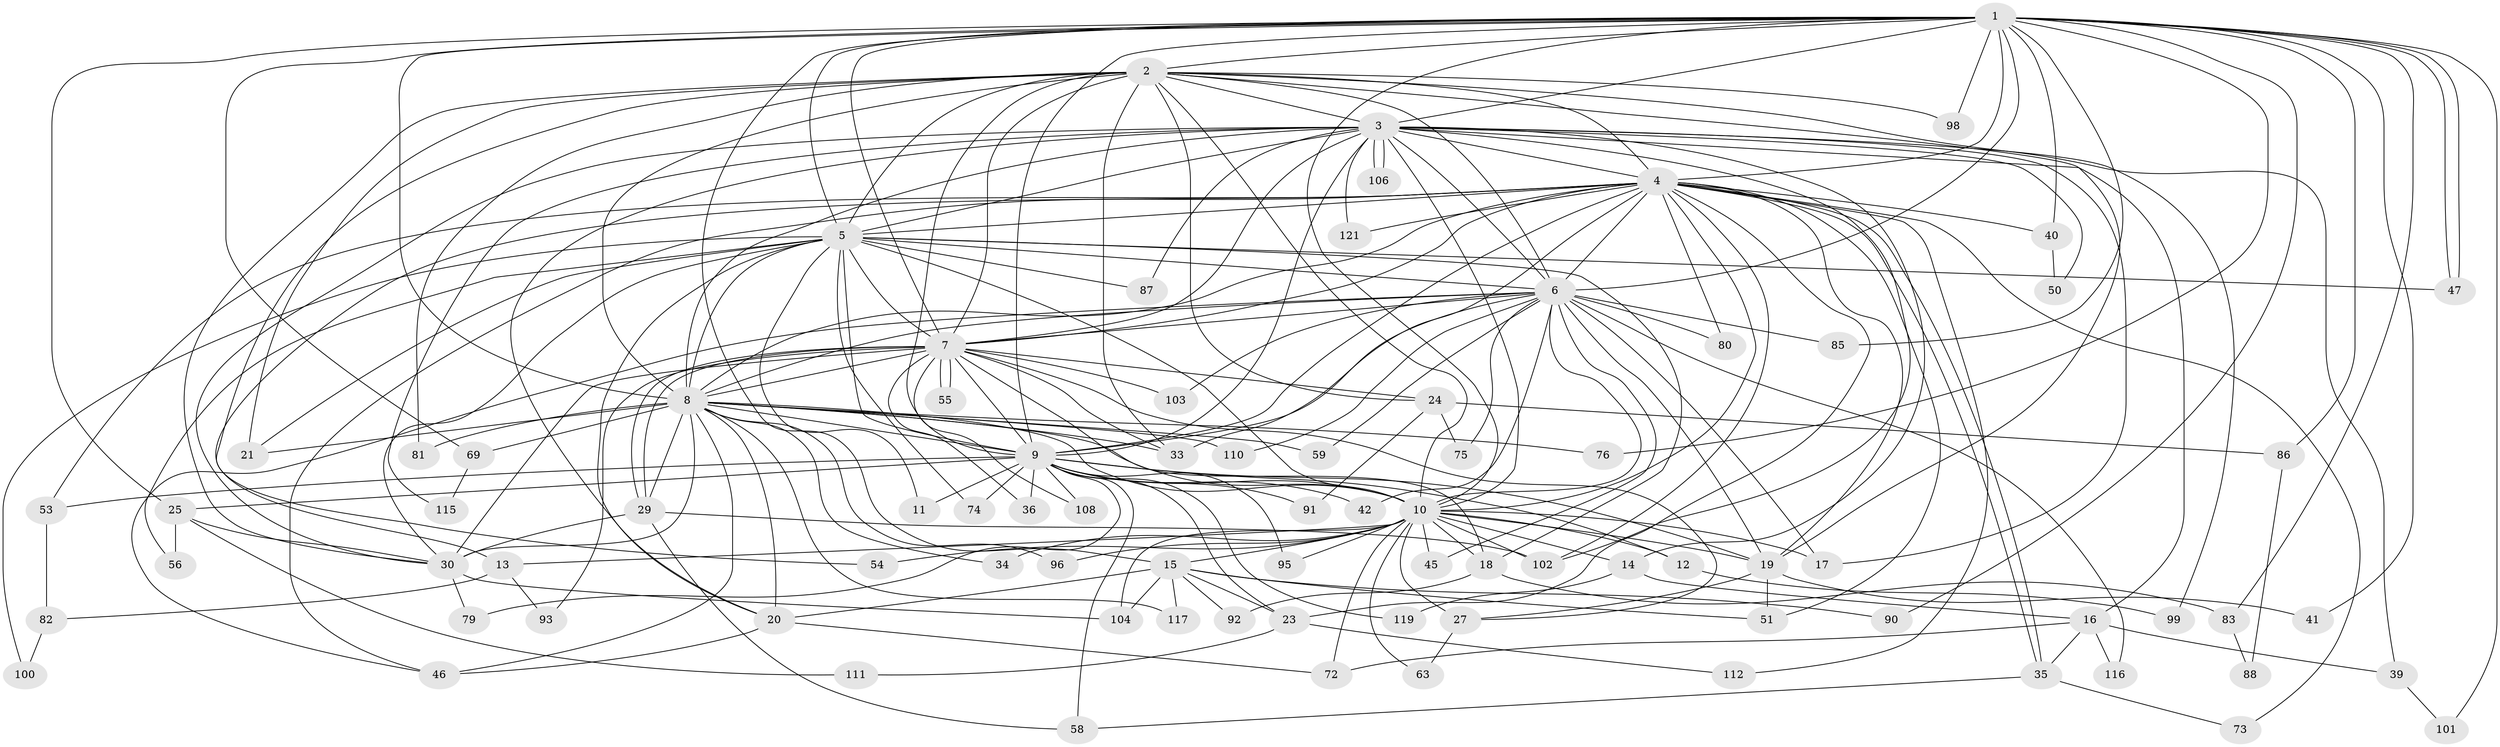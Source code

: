 // original degree distribution, {23: 0.02459016393442623, 18: 0.00819672131147541, 26: 0.00819672131147541, 19: 0.00819672131147541, 24: 0.01639344262295082, 20: 0.00819672131147541, 28: 0.00819672131147541, 2: 0.5327868852459017, 3: 0.22131147540983606, 4: 0.07377049180327869, 7: 0.02459016393442623, 6: 0.01639344262295082, 5: 0.04918032786885246}
// Generated by graph-tools (version 1.1) at 2025/17/03/04/25 18:17:57]
// undirected, 85 vertices, 223 edges
graph export_dot {
graph [start="1"]
  node [color=gray90,style=filled];
  1;
  2;
  3 [super="+89+97"];
  4 [super="+48"];
  5;
  6;
  7;
  8 [super="+28"];
  9;
  10 [super="+65"];
  11;
  12;
  13;
  14;
  15 [super="+49"];
  16;
  17;
  18 [super="+64"];
  19 [super="+70+44+26+22+61"];
  20 [super="+67+113"];
  21 [super="+109"];
  23;
  24;
  25;
  27 [super="+57"];
  29 [super="+52+37"];
  30 [super="+78+66+31"];
  33 [super="+38+43"];
  34;
  35 [super="+71"];
  36;
  39;
  40;
  41;
  42;
  45 [super="+114"];
  46 [super="+60"];
  47 [super="+77"];
  50;
  51 [super="+62"];
  53;
  54;
  55;
  56;
  58 [super="+107"];
  59;
  63;
  69;
  72;
  73;
  74;
  75;
  76;
  79;
  80 [super="+84"];
  81;
  82;
  83;
  85;
  86;
  87;
  88;
  90;
  91;
  92;
  93;
  95;
  96;
  98;
  99;
  100;
  101;
  102 [super="+105"];
  103;
  104 [super="+118"];
  106;
  108;
  110;
  111;
  112;
  115;
  116;
  117;
  119;
  121;
  1 -- 2;
  1 -- 3;
  1 -- 4;
  1 -- 5;
  1 -- 6;
  1 -- 7;
  1 -- 8;
  1 -- 9;
  1 -- 10;
  1 -- 15;
  1 -- 25;
  1 -- 40;
  1 -- 41;
  1 -- 47;
  1 -- 47;
  1 -- 69;
  1 -- 76;
  1 -- 83;
  1 -- 85;
  1 -- 86;
  1 -- 90;
  1 -- 98;
  1 -- 101;
  2 -- 3;
  2 -- 4;
  2 -- 5;
  2 -- 6;
  2 -- 7;
  2 -- 8;
  2 -- 9;
  2 -- 10;
  2 -- 24;
  2 -- 33;
  2 -- 39;
  2 -- 54;
  2 -- 81;
  2 -- 98;
  2 -- 19;
  2 -- 30;
  2 -- 21;
  3 -- 4;
  3 -- 5;
  3 -- 6;
  3 -- 7 [weight=2];
  3 -- 8;
  3 -- 9;
  3 -- 10;
  3 -- 14;
  3 -- 16;
  3 -- 50;
  3 -- 87;
  3 -- 99;
  3 -- 106;
  3 -- 106;
  3 -- 115;
  3 -- 121;
  3 -- 102;
  3 -- 17;
  3 -- 20;
  3 -- 30;
  4 -- 5;
  4 -- 6;
  4 -- 7;
  4 -- 8 [weight=2];
  4 -- 9;
  4 -- 10;
  4 -- 13;
  4 -- 19;
  4 -- 23;
  4 -- 33;
  4 -- 35;
  4 -- 35;
  4 -- 40;
  4 -- 46;
  4 -- 51;
  4 -- 53;
  4 -- 73;
  4 -- 80 [weight=2];
  4 -- 102;
  4 -- 112;
  4 -- 121;
  5 -- 6;
  5 -- 7;
  5 -- 8;
  5 -- 9;
  5 -- 10;
  5 -- 11;
  5 -- 20;
  5 -- 21;
  5 -- 30;
  5 -- 56;
  5 -- 74;
  5 -- 87;
  5 -- 100;
  5 -- 47;
  5 -- 18;
  6 -- 7;
  6 -- 8;
  6 -- 9;
  6 -- 10;
  6 -- 17;
  6 -- 19 [weight=4];
  6 -- 42;
  6 -- 45;
  6 -- 46;
  6 -- 59;
  6 -- 75;
  6 -- 80;
  6 -- 85;
  6 -- 103;
  6 -- 110;
  6 -- 116;
  7 -- 8 [weight=2];
  7 -- 9;
  7 -- 10;
  7 -- 24;
  7 -- 27;
  7 -- 29;
  7 -- 29;
  7 -- 30;
  7 -- 36;
  7 -- 55;
  7 -- 55;
  7 -- 93;
  7 -- 103;
  7 -- 108;
  7 -- 33;
  8 -- 9;
  8 -- 10;
  8 -- 18;
  8 -- 20;
  8 -- 21;
  8 -- 34;
  8 -- 76;
  8 -- 110;
  8 -- 117;
  8 -- 33;
  8 -- 96;
  8 -- 69;
  8 -- 81;
  8 -- 59;
  8 -- 30;
  8 -- 29;
  8 -- 46;
  9 -- 10;
  9 -- 11;
  9 -- 12;
  9 -- 23;
  9 -- 25;
  9 -- 36;
  9 -- 42;
  9 -- 53;
  9 -- 74;
  9 -- 79;
  9 -- 91;
  9 -- 95;
  9 -- 108;
  9 -- 119;
  9 -- 58;
  9 -- 19;
  10 -- 12;
  10 -- 13;
  10 -- 14;
  10 -- 15;
  10 -- 17;
  10 -- 18;
  10 -- 27 [weight=2];
  10 -- 34;
  10 -- 45 [weight=2];
  10 -- 54;
  10 -- 63;
  10 -- 72;
  10 -- 95;
  10 -- 96;
  10 -- 102;
  10 -- 104;
  10 -- 19;
  12 -- 99;
  13 -- 82;
  13 -- 93;
  14 -- 16;
  14 -- 119;
  15 -- 90;
  15 -- 104;
  15 -- 117;
  15 -- 51;
  15 -- 92;
  15 -- 20;
  15 -- 23;
  16 -- 39;
  16 -- 72;
  16 -- 116;
  16 -- 35;
  18 -- 83;
  18 -- 92;
  19 -- 51;
  19 -- 41;
  19 -- 27;
  20 -- 46;
  20 -- 72;
  23 -- 111;
  23 -- 112;
  24 -- 75;
  24 -- 86;
  24 -- 91;
  25 -- 56;
  25 -- 111;
  25 -- 30;
  27 -- 63;
  29 -- 30;
  29 -- 58;
  29 -- 102;
  30 -- 79;
  30 -- 104;
  35 -- 58;
  35 -- 73;
  39 -- 101;
  40 -- 50;
  53 -- 82;
  69 -- 115;
  82 -- 100;
  83 -- 88;
  86 -- 88;
}
